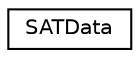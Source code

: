 digraph "Graphical Class Hierarchy"
{
  edge [fontname="Helvetica",fontsize="10",labelfontname="Helvetica",labelfontsize="10"];
  node [fontname="Helvetica",fontsize="10",shape=record];
  rankdir="LR";
  Node0 [label="SATData",height=0.2,width=0.4,color="black", fillcolor="white", style="filled",URL="$classSATData.html"];
}
